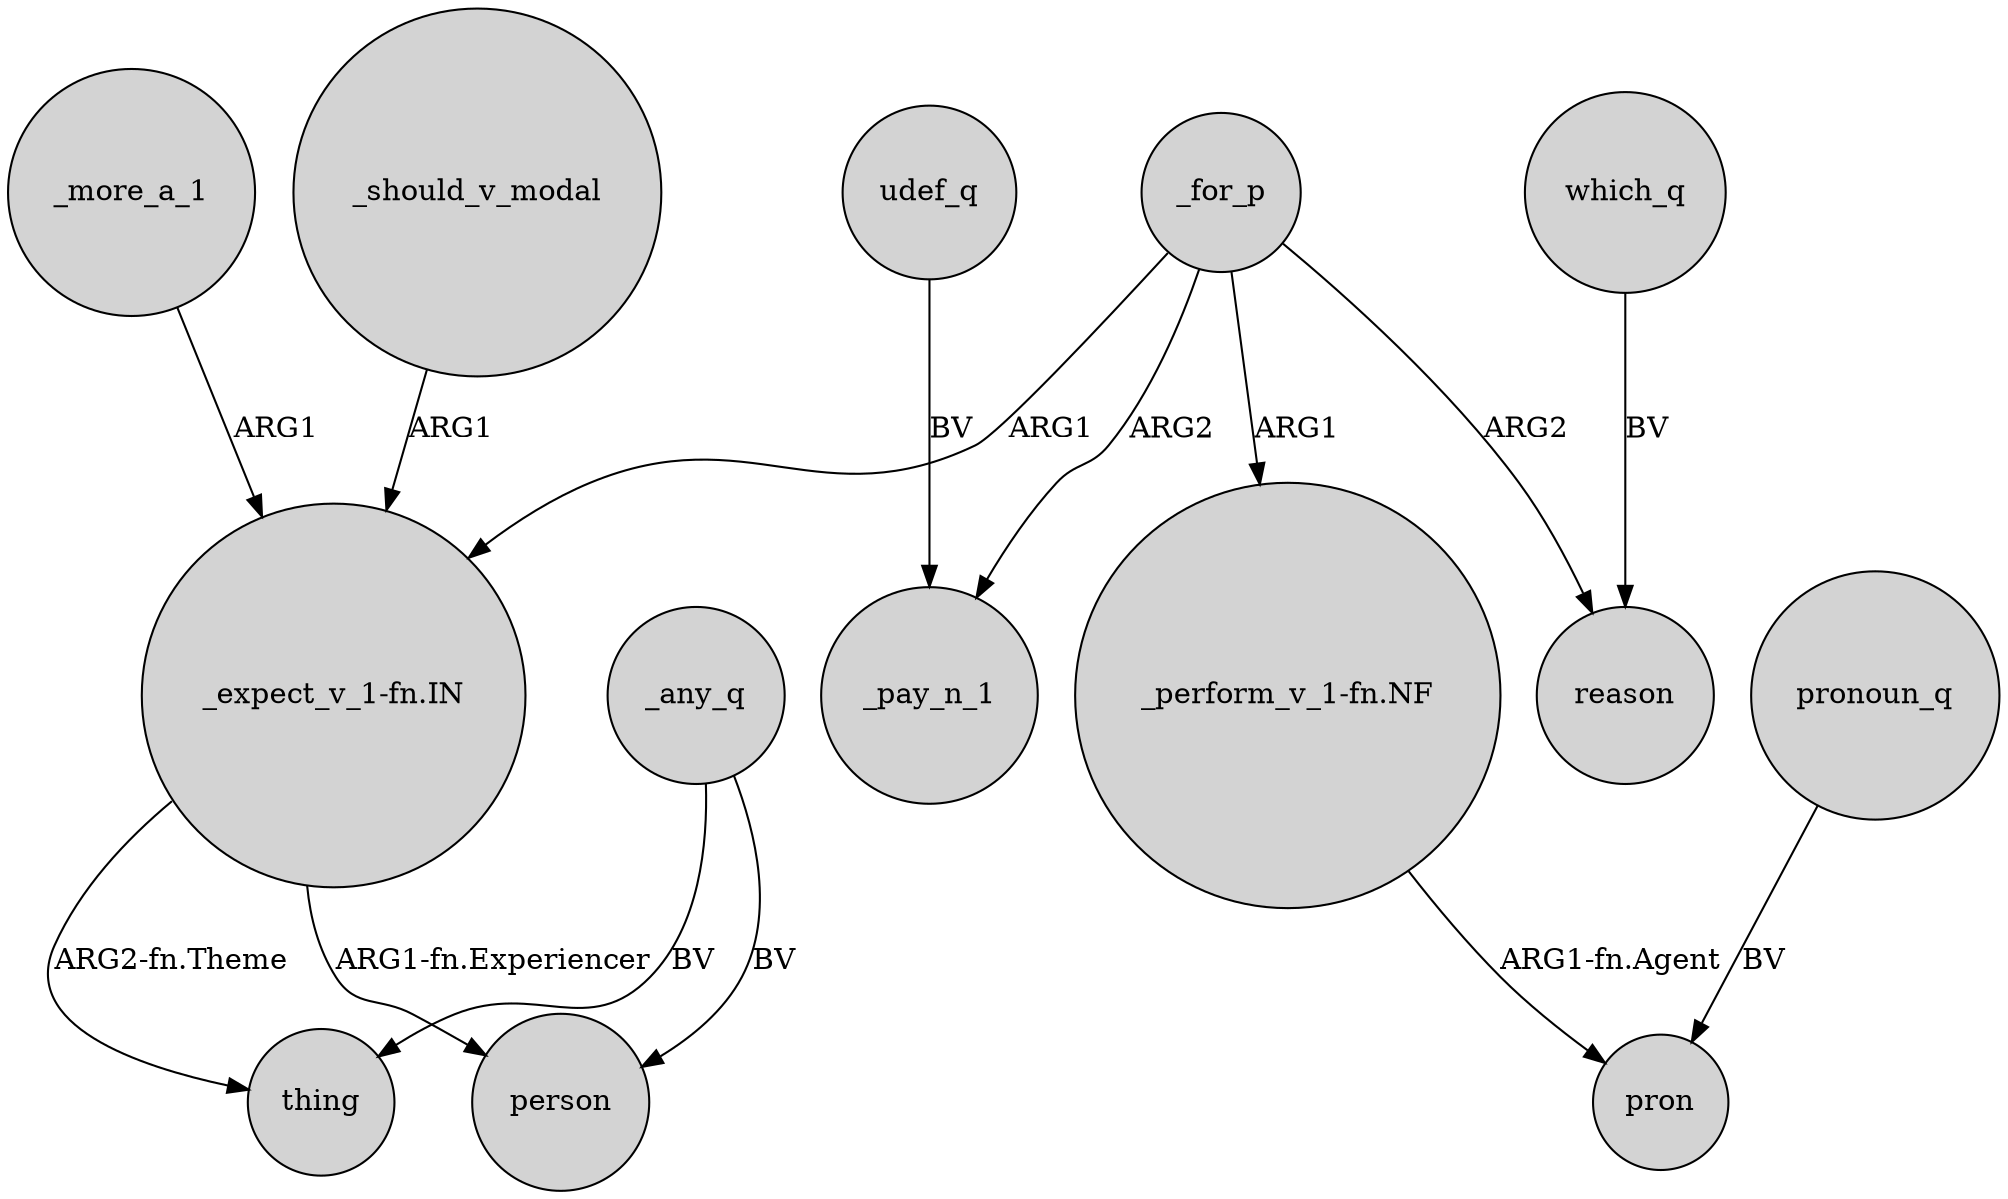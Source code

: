 digraph {
	node [shape=circle style=filled]
	"_expect_v_1-fn.IN" -> thing [label="ARG2-fn.Theme"]
	_for_p -> "_expect_v_1-fn.IN" [label=ARG1]
	_for_p -> _pay_n_1 [label=ARG2]
	_any_q -> person [label=BV]
	_more_a_1 -> "_expect_v_1-fn.IN" [label=ARG1]
	_for_p -> "_perform_v_1-fn.NF" [label=ARG1]
	"_perform_v_1-fn.NF" -> pron [label="ARG1-fn.Agent"]
	_should_v_modal -> "_expect_v_1-fn.IN" [label=ARG1]
	_any_q -> thing [label=BV]
	_for_p -> reason [label=ARG2]
	udef_q -> _pay_n_1 [label=BV]
	which_q -> reason [label=BV]
	"_expect_v_1-fn.IN" -> person [label="ARG1-fn.Experiencer"]
	pronoun_q -> pron [label=BV]
}
